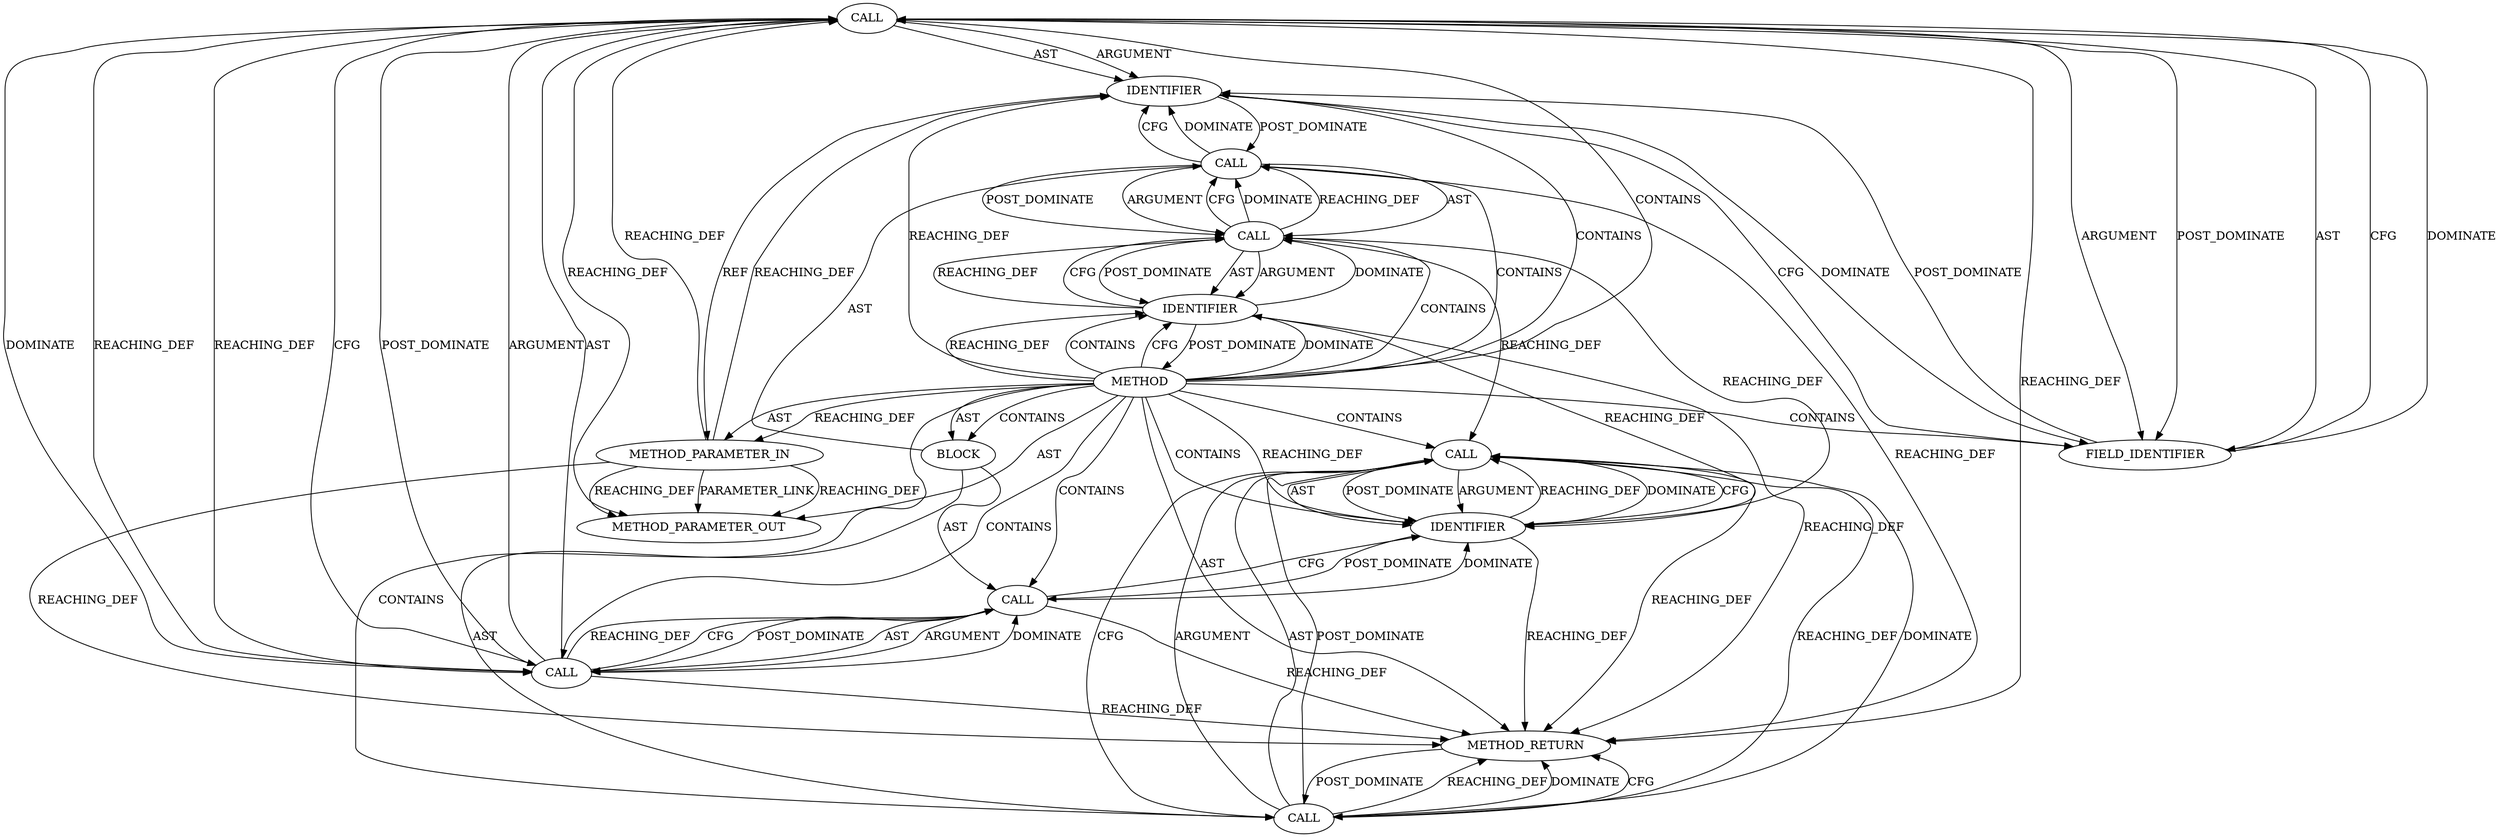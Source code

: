 digraph {
  18843 [label=CALL ORDER=1 ARGUMENT_INDEX=1 CODE="device->dev_list" COLUMN_NUMBER=12 METHOD_FULL_NAME="<operator>.indirectFieldAccess" LINE_NUMBER=138 TYPE_FULL_NAME="<empty>" DISPATCH_TYPE="STATIC_DISPATCH" SIGNATURE="" NAME="<operator>.indirectFieldAccess"]
  18841 [label=CALL ORDER=2 ARGUMENT_INDEX=-1 CODE="list_del(&device->dev_list)" COLUMN_NUMBER=2 METHOD_FULL_NAME="list_del" LINE_NUMBER=138 TYPE_FULL_NAME="<empty>" DISPATCH_TYPE="STATIC_DISPATCH" SIGNATURE="" NAME="list_del"]
  18838 [label=CALL ORDER=1 ARGUMENT_INDEX=-1 CODE="spin_lock_bh(&device_spinlock)" COLUMN_NUMBER=2 METHOD_FULL_NAME="spin_lock_bh" LINE_NUMBER=137 TYPE_FULL_NAME="<empty>" DISPATCH_TYPE="STATIC_DISPATCH" SIGNATURE="" NAME="spin_lock_bh"]
  18839 [label=CALL ORDER=1 ARGUMENT_INDEX=1 CODE="&device_spinlock" COLUMN_NUMBER=15 METHOD_FULL_NAME="<operator>.addressOf" LINE_NUMBER=137 TYPE_FULL_NAME="<empty>" DISPATCH_TYPE="STATIC_DISPATCH" SIGNATURE="" NAME="<operator>.addressOf"]
  18837 [label=BLOCK ORDER=2 ARGUMENT_INDEX=-1 CODE="{
	spin_lock_bh(&device_spinlock);
	list_del(&device->dev_list);
	spin_unlock_bh(&device_spinlock);
}" COLUMN_NUMBER=1 LINE_NUMBER=136 TYPE_FULL_NAME="void"]
  18836 [label=METHOD_PARAMETER_IN ORDER=1 CODE="struct tls_toe_device *device" IS_VARIADIC=false COLUMN_NUMBER=32 LINE_NUMBER=135 TYPE_FULL_NAME="tls_toe_device*" EVALUATION_STRATEGY="BY_VALUE" INDEX=1 NAME="device"]
  18835 [label=METHOD COLUMN_NUMBER=1 LINE_NUMBER=135 COLUMN_NUMBER_END=1 IS_EXTERNAL=false SIGNATURE="void tls_toe_unregister_device (tls_toe_device*)" NAME="tls_toe_unregister_device" AST_PARENT_TYPE="TYPE_DECL" AST_PARENT_FULL_NAME="tls_toe.c:<global>" ORDER=9 CODE="void tls_toe_unregister_device(struct tls_toe_device *device)
{
	spin_lock_bh(&device_spinlock);
	list_del(&device->dev_list);
	spin_unlock_bh(&device_spinlock);
}" FULL_NAME="tls_toe_unregister_device" LINE_NUMBER_END=140 FILENAME="tls_toe.c"]
  18844 [label=IDENTIFIER ORDER=1 ARGUMENT_INDEX=1 CODE="device" COLUMN_NUMBER=12 LINE_NUMBER=138 TYPE_FULL_NAME="tls_toe_device*" NAME="device"]
  21729 [label=METHOD_PARAMETER_OUT ORDER=1 CODE="struct tls_toe_device *device" IS_VARIADIC=false COLUMN_NUMBER=32 LINE_NUMBER=135 TYPE_FULL_NAME="tls_toe_device*" EVALUATION_STRATEGY="BY_VALUE" INDEX=1 NAME="device"]
  18840 [label=IDENTIFIER ORDER=1 ARGUMENT_INDEX=1 CODE="device_spinlock" COLUMN_NUMBER=16 LINE_NUMBER=137 TYPE_FULL_NAME="ANY" NAME="device_spinlock"]
  18849 [label=METHOD_RETURN ORDER=3 CODE="RET" COLUMN_NUMBER=1 LINE_NUMBER=135 TYPE_FULL_NAME="void" EVALUATION_STRATEGY="BY_VALUE"]
  18848 [label=IDENTIFIER ORDER=1 ARGUMENT_INDEX=1 CODE="device_spinlock" COLUMN_NUMBER=18 LINE_NUMBER=139 TYPE_FULL_NAME="ANY" NAME="device_spinlock"]
  18842 [label=CALL ORDER=1 ARGUMENT_INDEX=1 CODE="&device->dev_list" COLUMN_NUMBER=11 METHOD_FULL_NAME="<operator>.addressOf" LINE_NUMBER=138 TYPE_FULL_NAME="<empty>" DISPATCH_TYPE="STATIC_DISPATCH" SIGNATURE="" NAME="<operator>.addressOf"]
  18845 [label=FIELD_IDENTIFIER ORDER=2 ARGUMENT_INDEX=2 CODE="dev_list" COLUMN_NUMBER=12 LINE_NUMBER=138 CANONICAL_NAME="dev_list"]
  18847 [label=CALL ORDER=1 ARGUMENT_INDEX=1 CODE="&device_spinlock" COLUMN_NUMBER=17 METHOD_FULL_NAME="<operator>.addressOf" LINE_NUMBER=139 TYPE_FULL_NAME="<empty>" DISPATCH_TYPE="STATIC_DISPATCH" SIGNATURE="" NAME="<operator>.addressOf"]
  18846 [label=CALL ORDER=3 ARGUMENT_INDEX=-1 CODE="spin_unlock_bh(&device_spinlock)" COLUMN_NUMBER=2 METHOD_FULL_NAME="spin_unlock_bh" LINE_NUMBER=139 TYPE_FULL_NAME="<empty>" DISPATCH_TYPE="STATIC_DISPATCH" SIGNATURE="" NAME="spin_unlock_bh"]
  18839 -> 18840 [label=POST_DOMINATE ]
  18840 -> 18835 [label=POST_DOMINATE ]
  18842 -> 18843 [label=POST_DOMINATE ]
  18839 -> 18838 [label=CFG ]
  18845 -> 18843 [label=CFG ]
  18835 -> 18840 [label=DOMINATE ]
  18835 -> 18849 [label=AST ]
  18847 -> 18846 [label=REACHING_DEF VARIABLE="&device_spinlock"]
  18841 -> 18842 [label=POST_DOMINATE ]
  18838 -> 18844 [label=CFG ]
  18840 -> 18839 [label=DOMINATE ]
  18843 -> 18845 [label=ARGUMENT ]
  18840 -> 18848 [label=REACHING_DEF VARIABLE="device_spinlock"]
  18843 -> 18849 [label=REACHING_DEF VARIABLE="device->dev_list"]
  18835 -> 18842 [label=CONTAINS ]
  18848 -> 18847 [label=REACHING_DEF VARIABLE="device_spinlock"]
  18836 -> 18849 [label=REACHING_DEF VARIABLE="device"]
  18842 -> 18841 [label=DOMINATE ]
  18845 -> 18844 [label=POST_DOMINATE ]
  18841 -> 18848 [label=DOMINATE ]
  18842 -> 18841 [label=REACHING_DEF VARIABLE="&device->dev_list"]
  18846 -> 18849 [label=REACHING_DEF VARIABLE="spin_unlock_bh(&device_spinlock)"]
  18847 -> 18848 [label=ARGUMENT ]
  18840 -> 18849 [label=REACHING_DEF VARIABLE="device_spinlock"]
  18835 -> 18840 [label=REACHING_DEF VARIABLE=""]
  18835 -> 18840 [label=CONTAINS ]
  18848 -> 18847 [label=DOMINATE ]
  18835 -> 18845 [label=CONTAINS ]
  18849 -> 18846 [label=POST_DOMINATE ]
  18843 -> 21729 [label=REACHING_DEF VARIABLE="device->dev_list"]
  18835 -> 18838 [label=CONTAINS ]
  18842 -> 18841 [label=CFG ]
  18844 -> 18845 [label=CFG ]
  18836 -> 21729 [label=PARAMETER_LINK ]
  18842 -> 18849 [label=REACHING_DEF VARIABLE="&device->dev_list"]
  18835 -> 18843 [label=CONTAINS ]
  18847 -> 18848 [label=AST ]
  18843 -> 18844 [label=AST ]
  18848 -> 18841 [label=POST_DOMINATE ]
  18844 -> 18838 [label=POST_DOMINATE ]
  18844 -> 18845 [label=DOMINATE ]
  18843 -> 18842 [label=DOMINATE ]
  18839 -> 18838 [label=DOMINATE ]
  18847 -> 18846 [label=DOMINATE ]
  18835 -> 18844 [label=REACHING_DEF VARIABLE=""]
  18838 -> 18839 [label=AST ]
  18839 -> 18838 [label=REACHING_DEF VARIABLE="&device_spinlock"]
  18835 -> 18840 [label=CFG ]
  18840 -> 18839 [label=REACHING_DEF VARIABLE="device_spinlock"]
  18841 -> 18848 [label=CFG ]
  18835 -> 18848 [label=REACHING_DEF VARIABLE=""]
  18843 -> 18845 [label=POST_DOMINATE ]
  18846 -> 18849 [label=DOMINATE ]
  18847 -> 18846 [label=CFG ]
  18847 -> 18849 [label=REACHING_DEF VARIABLE="&device_spinlock"]
  18841 -> 18849 [label=REACHING_DEF VARIABLE="list_del(&device->dev_list)"]
  18845 -> 18843 [label=DOMINATE ]
  18835 -> 18837 [label=AST ]
  18843 -> 18845 [label=AST ]
  18842 -> 18843 [label=ARGUMENT ]
  18835 -> 18846 [label=CONTAINS ]
  18839 -> 18848 [label=REACHING_DEF VARIABLE="&device_spinlock"]
  18838 -> 18839 [label=POST_DOMINATE ]
  18841 -> 18842 [label=AST ]
  18839 -> 18847 [label=REACHING_DEF VARIABLE="&device_spinlock"]
  18837 -> 18838 [label=AST ]
  18836 -> 18844 [label=REACHING_DEF VARIABLE="device"]
  18848 -> 18847 [label=CFG ]
  18838 -> 18849 [label=REACHING_DEF VARIABLE="spin_lock_bh(&device_spinlock)"]
  18840 -> 18839 [label=CFG ]
  18839 -> 18840 [label=AST ]
  18838 -> 18839 [label=ARGUMENT ]
  18847 -> 18848 [label=POST_DOMINATE ]
  18848 -> 18849 [label=REACHING_DEF VARIABLE="device_spinlock"]
  18835 -> 18847 [label=CONTAINS ]
  18846 -> 18847 [label=ARGUMENT ]
  18836 -> 18843 [label=REACHING_DEF VARIABLE="device"]
  18843 -> 18842 [label=REACHING_DEF VARIABLE="device->dev_list"]
  18843 -> 18842 [label=REACHING_DEF VARIABLE="device->dev_list"]
  18835 -> 18836 [label=REACHING_DEF VARIABLE=""]
  18835 -> 18836 [label=AST ]
  18846 -> 18849 [label=CFG ]
  18836 -> 21729 [label=REACHING_DEF VARIABLE="device"]
  18836 -> 21729 [label=REACHING_DEF VARIABLE="device"]
  18842 -> 18843 [label=AST ]
  18837 -> 18846 [label=AST ]
  18835 -> 21729 [label=AST ]
  18846 -> 18847 [label=AST ]
  18846 -> 18847 [label=POST_DOMINATE ]
  18844 -> 18836 [label=REF ]
  18837 -> 18841 [label=AST ]
  18839 -> 18840 [label=ARGUMENT ]
  18843 -> 18842 [label=CFG ]
  18843 -> 18844 [label=ARGUMENT ]
  18841 -> 18842 [label=ARGUMENT ]
  18835 -> 18839 [label=CONTAINS ]
  18838 -> 18844 [label=DOMINATE ]
  18835 -> 18844 [label=CONTAINS ]
  18835 -> 18841 [label=CONTAINS ]
  18835 -> 18837 [label=CONTAINS ]
  18835 -> 18848 [label=CONTAINS ]
}
